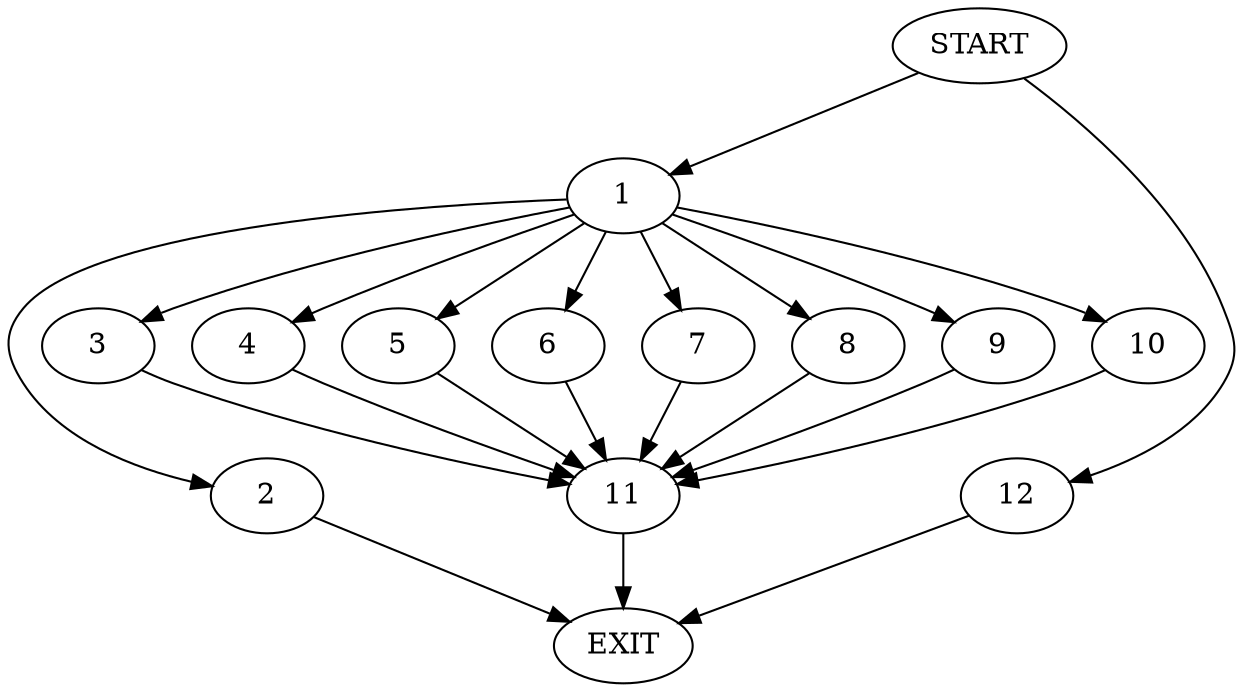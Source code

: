 digraph {
0 [label="START"]
13 [label="EXIT"]
0 -> 1
1 -> 2
1 -> 3
1 -> 4
1 -> 5
1 -> 6
1 -> 7
1 -> 8
1 -> 9
1 -> 10
6 -> 11
8 -> 11
5 -> 11
2 -> 13
9 -> 11
3 -> 11
7 -> 11
4 -> 11
10 -> 11
11 -> 13
0 -> 12
12 -> 13
}
